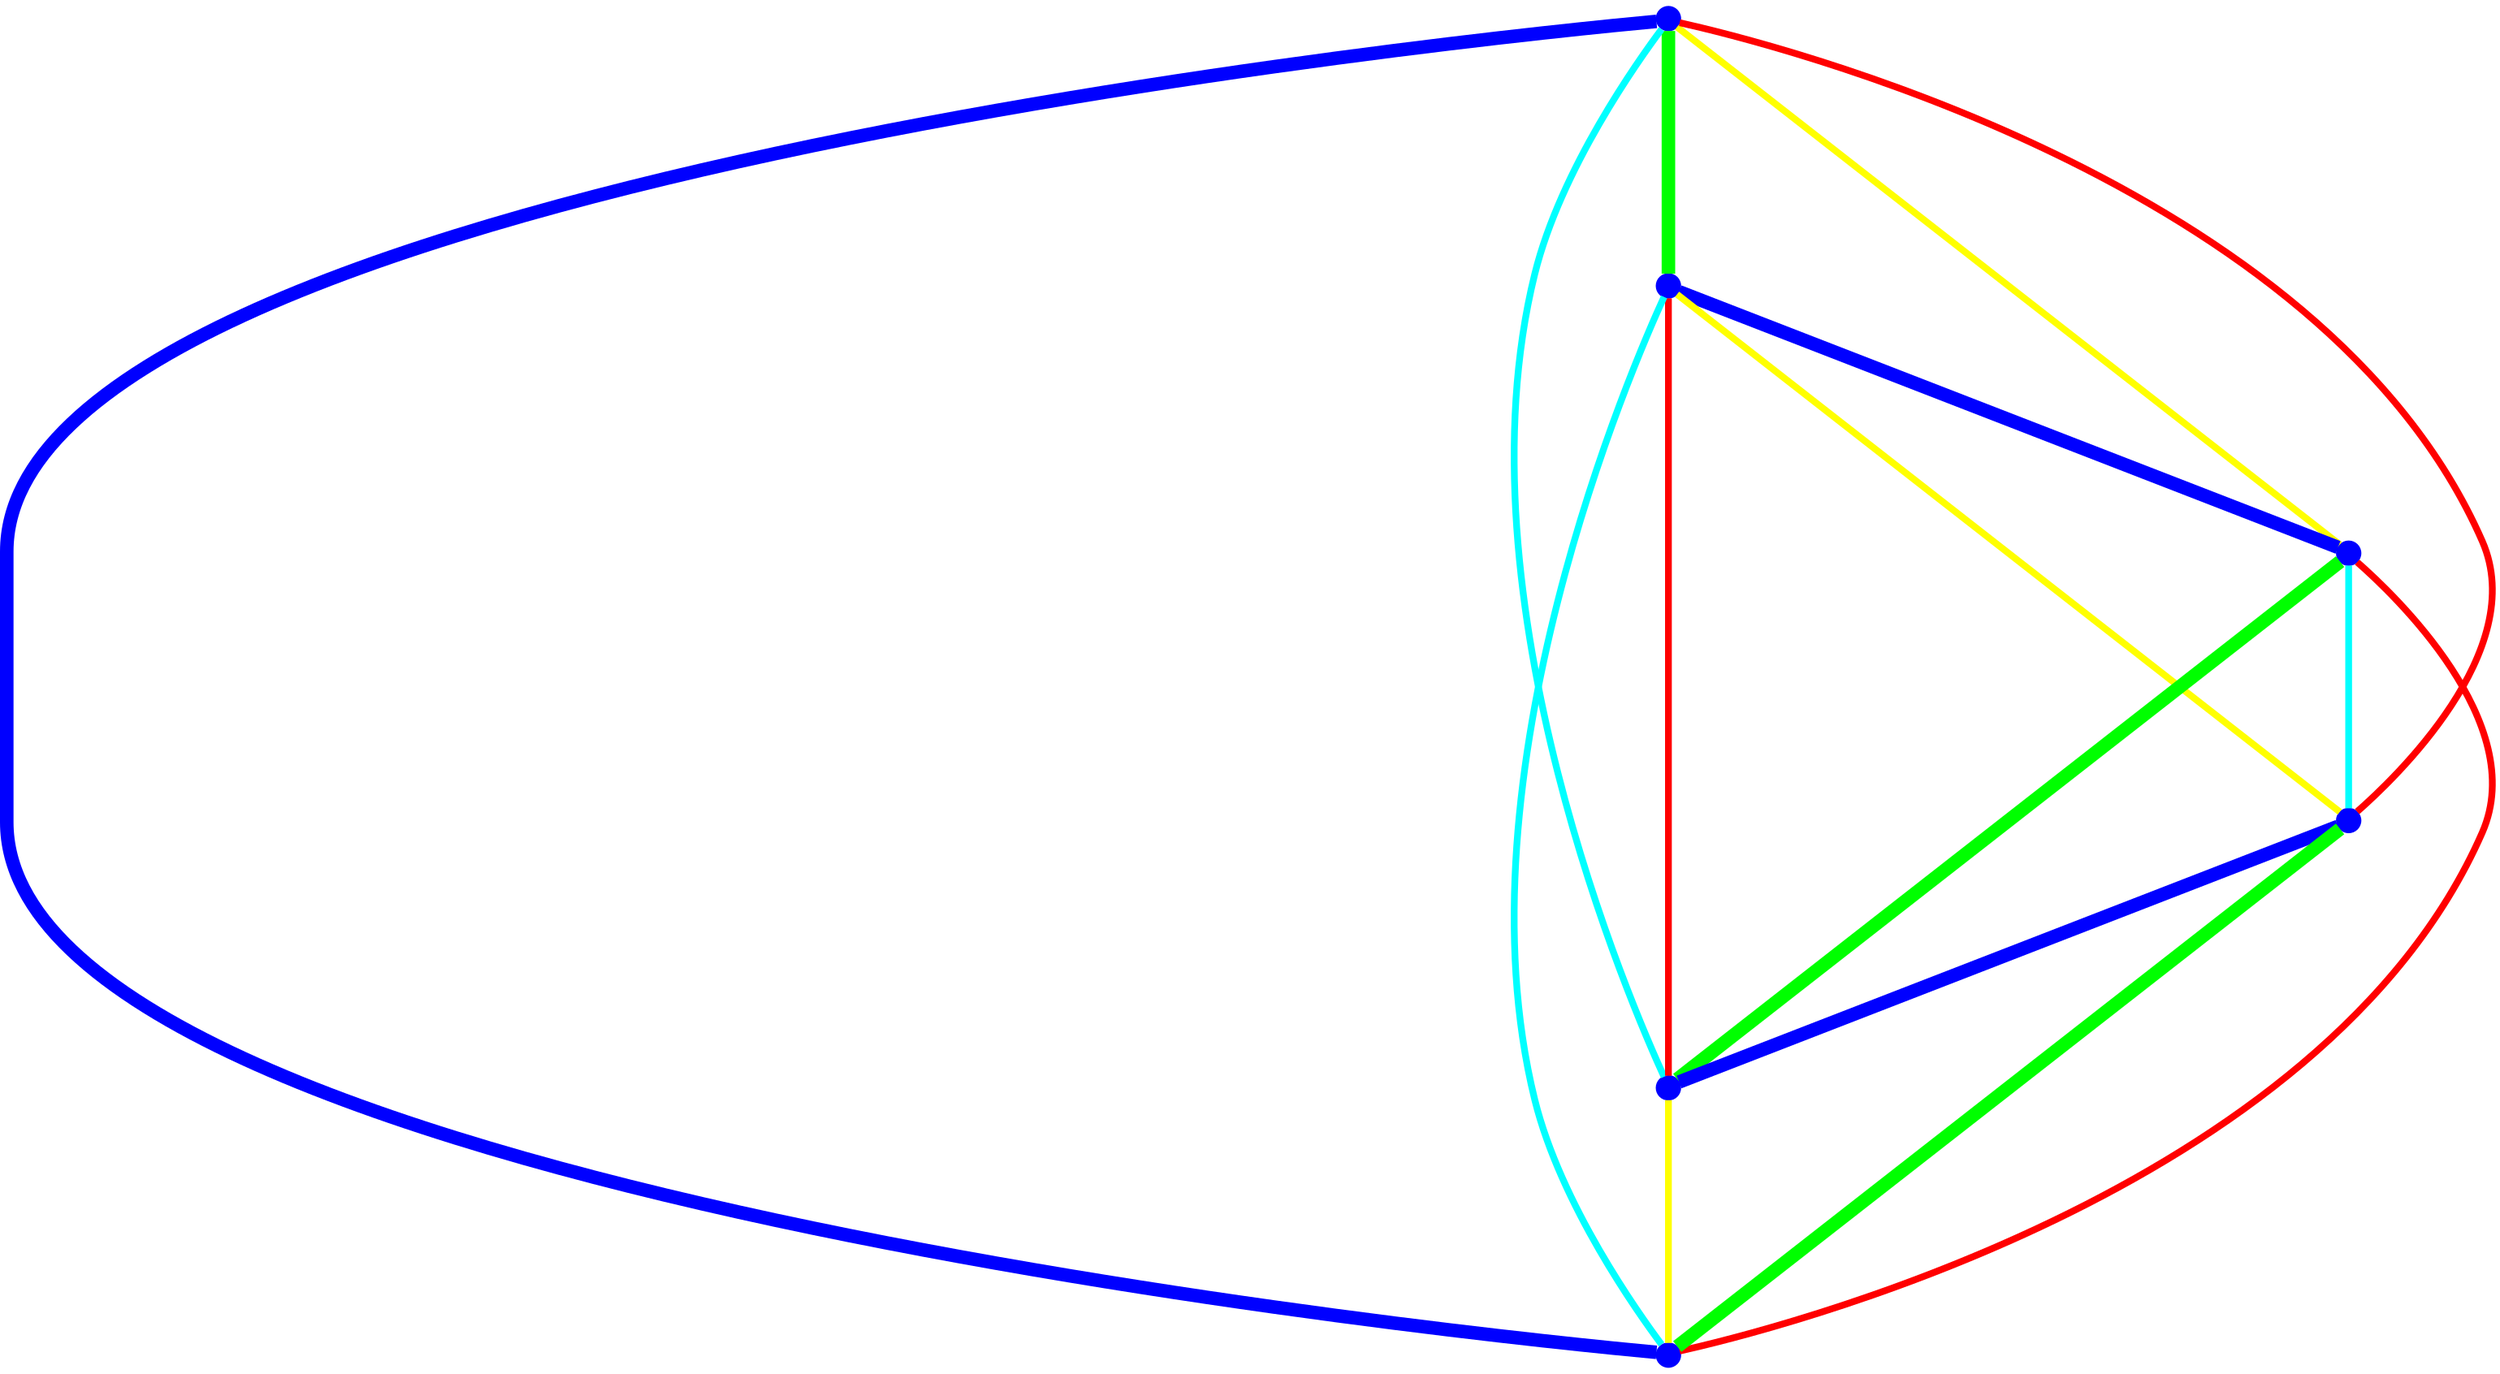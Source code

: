 graph {
ranksep=2
nodesep=2
node [label="" shape=circle style=filled fixedsize=true color=blue fillcolor=blue width=0.2];
"1" -- "2" [style="solid",penwidth="8",color="green"];
"1" -- "3" [style="solid",penwidth="4",color="yellow"];
"1" -- "4" [style="solid",penwidth="4",color="red"];
"1" -- "5" [style="solid",penwidth="4",color="cyan"];
"1" -- "6" [style="solid",penwidth="8",color="blue"];
"2" -- "3" [style="solid",penwidth="8",color="blue"];
"2" -- "4" [style="solid",penwidth="4",color="yellow"];
"2" -- "5" [style="solid",penwidth="4",color="red"];
"2" -- "6" [style="solid",penwidth="4",color="cyan"];
"3" -- "4" [style="solid",penwidth="4",color="cyan"];
"3" -- "5" [style="solid",penwidth="8",color="green"];
"3" -- "6" [style="solid",penwidth="4",color="red"];
"4" -- "5" [style="solid",penwidth="8",color="blue"];
"4" -- "6" [style="solid",penwidth="8",color="green"];
"5" -- "6" [style="solid",penwidth="4",color="yellow"];
}
